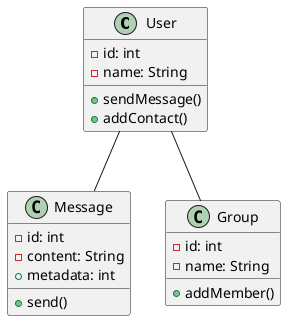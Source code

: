@startuml

'Classes:
'-------------

class User {
  - id: int  
  - name: String  
  + sendMessage()  
  + addContact()
}

class Message {
  - id: int  
  - content: String
  + metadata: int
  + send()  

}

class Group {
  - id: int  
  - name: String
  + addMember() 
}


'Associations:
'-------------

"User" -- "Message"  
"User" -- "Group"

@enduml